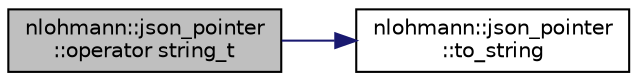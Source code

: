 digraph "nlohmann::json_pointer::operator string_t"
{
 // LATEX_PDF_SIZE
  edge [fontname="Helvetica",fontsize="10",labelfontname="Helvetica",labelfontsize="10"];
  node [fontname="Helvetica",fontsize="10",shape=record];
  rankdir="LR";
  Node1 [label="nlohmann::json_pointer\l::operator string_t",height=0.2,width=0.4,color="black", fillcolor="grey75", style="filled", fontcolor="black",tooltip="return a string representation of the JSON pointer"];
  Node1 -> Node2 [color="midnightblue",fontsize="10",style="solid",fontname="Helvetica"];
  Node2 [label="nlohmann::json_pointer\l::to_string",height=0.2,width=0.4,color="black", fillcolor="white", style="filled",URL="$classnlohmann_1_1json__pointer.html#ab2c6132c50ff78bedc3d8ab6db6f23a1",tooltip="return a string representation of the JSON pointer"];
}
